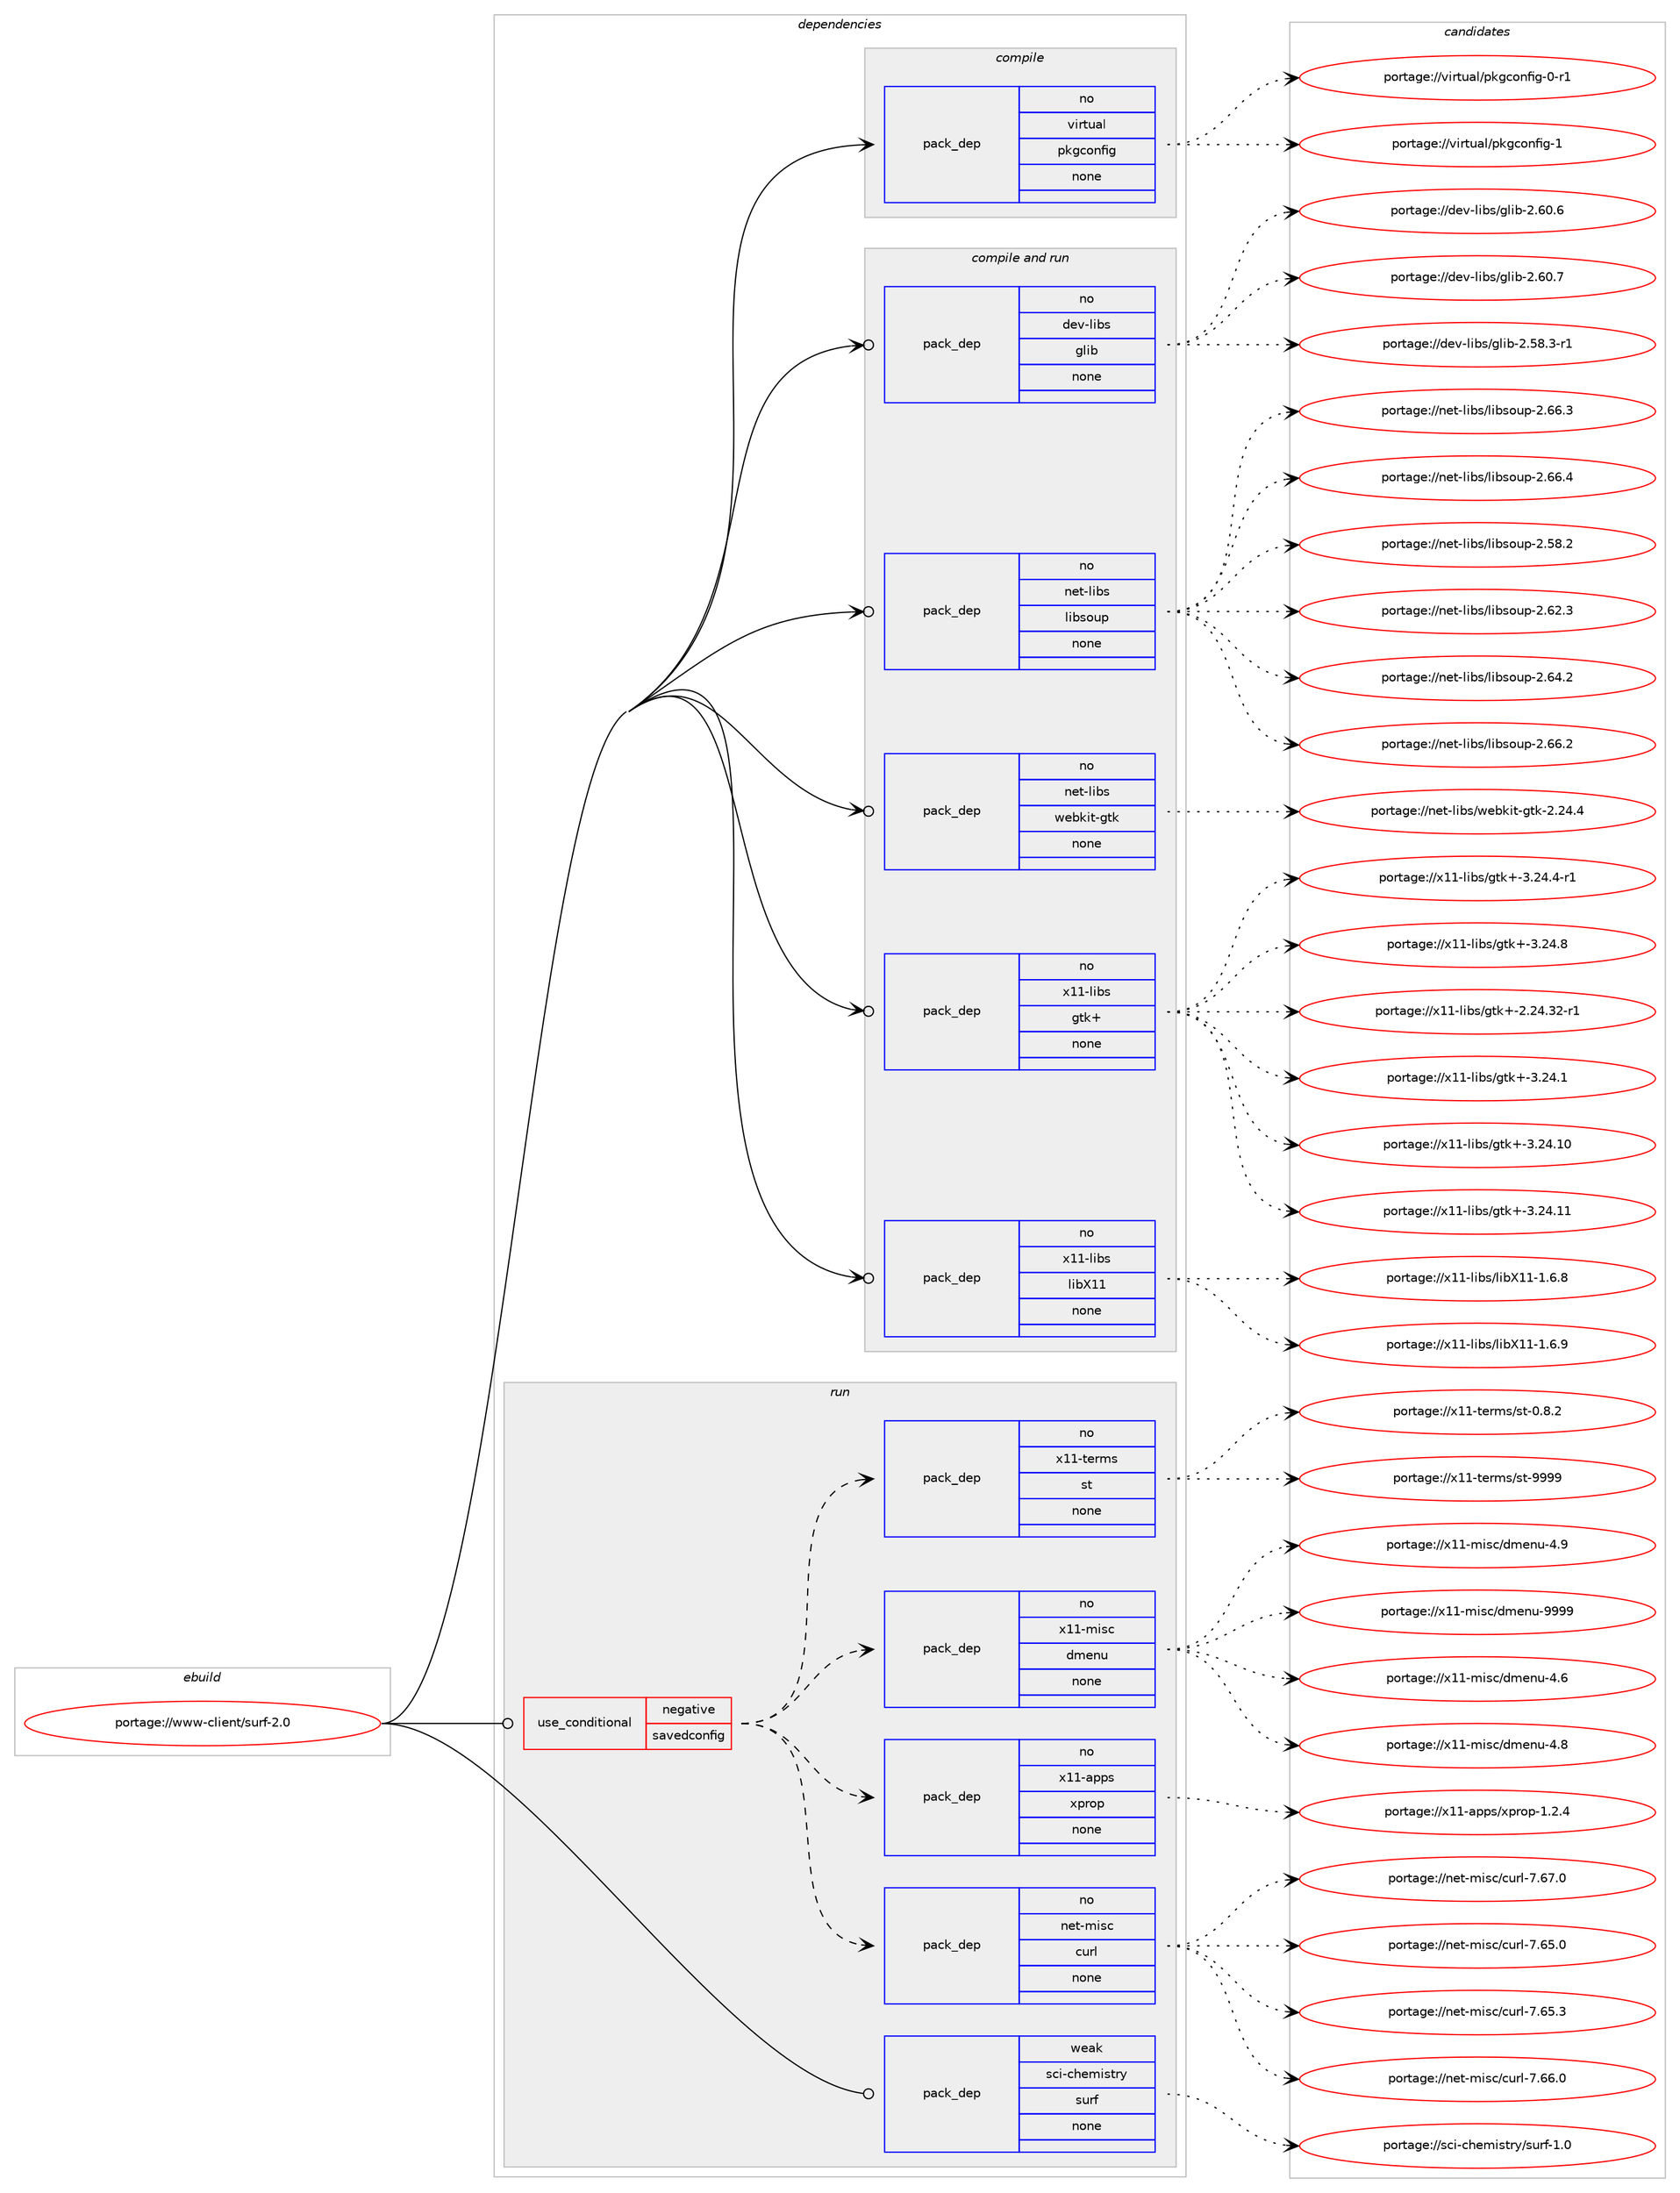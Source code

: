 digraph prolog {

# *************
# Graph options
# *************

newrank=true;
concentrate=true;
compound=true;
graph [rankdir=LR,fontname=Helvetica,fontsize=10,ranksep=1.5];#, ranksep=2.5, nodesep=0.2];
edge  [arrowhead=vee];
node  [fontname=Helvetica,fontsize=10];

# **********
# The ebuild
# **********

subgraph cluster_leftcol {
color=gray;
rank=same;
label=<<i>ebuild</i>>;
id [label="portage://www-client/surf-2.0", color=red, width=4, href="../www-client/surf-2.0.svg"];
}

# ****************
# The dependencies
# ****************

subgraph cluster_midcol {
color=gray;
label=<<i>dependencies</i>>;
subgraph cluster_compile {
fillcolor="#eeeeee";
style=filled;
label=<<i>compile</i>>;
subgraph pack328034 {
dependency442255 [label=<<TABLE BORDER="0" CELLBORDER="1" CELLSPACING="0" CELLPADDING="4" WIDTH="220"><TR><TD ROWSPAN="6" CELLPADDING="30">pack_dep</TD></TR><TR><TD WIDTH="110">no</TD></TR><TR><TD>virtual</TD></TR><TR><TD>pkgconfig</TD></TR><TR><TD>none</TD></TR><TR><TD></TD></TR></TABLE>>, shape=none, color=blue];
}
id:e -> dependency442255:w [weight=20,style="solid",arrowhead="vee"];
}
subgraph cluster_compileandrun {
fillcolor="#eeeeee";
style=filled;
label=<<i>compile and run</i>>;
subgraph pack328035 {
dependency442256 [label=<<TABLE BORDER="0" CELLBORDER="1" CELLSPACING="0" CELLPADDING="4" WIDTH="220"><TR><TD ROWSPAN="6" CELLPADDING="30">pack_dep</TD></TR><TR><TD WIDTH="110">no</TD></TR><TR><TD>dev-libs</TD></TR><TR><TD>glib</TD></TR><TR><TD>none</TD></TR><TR><TD></TD></TR></TABLE>>, shape=none, color=blue];
}
id:e -> dependency442256:w [weight=20,style="solid",arrowhead="odotvee"];
subgraph pack328036 {
dependency442257 [label=<<TABLE BORDER="0" CELLBORDER="1" CELLSPACING="0" CELLPADDING="4" WIDTH="220"><TR><TD ROWSPAN="6" CELLPADDING="30">pack_dep</TD></TR><TR><TD WIDTH="110">no</TD></TR><TR><TD>net-libs</TD></TR><TR><TD>libsoup</TD></TR><TR><TD>none</TD></TR><TR><TD></TD></TR></TABLE>>, shape=none, color=blue];
}
id:e -> dependency442257:w [weight=20,style="solid",arrowhead="odotvee"];
subgraph pack328037 {
dependency442258 [label=<<TABLE BORDER="0" CELLBORDER="1" CELLSPACING="0" CELLPADDING="4" WIDTH="220"><TR><TD ROWSPAN="6" CELLPADDING="30">pack_dep</TD></TR><TR><TD WIDTH="110">no</TD></TR><TR><TD>net-libs</TD></TR><TR><TD>webkit-gtk</TD></TR><TR><TD>none</TD></TR><TR><TD></TD></TR></TABLE>>, shape=none, color=blue];
}
id:e -> dependency442258:w [weight=20,style="solid",arrowhead="odotvee"];
subgraph pack328038 {
dependency442259 [label=<<TABLE BORDER="0" CELLBORDER="1" CELLSPACING="0" CELLPADDING="4" WIDTH="220"><TR><TD ROWSPAN="6" CELLPADDING="30">pack_dep</TD></TR><TR><TD WIDTH="110">no</TD></TR><TR><TD>x11-libs</TD></TR><TR><TD>gtk+</TD></TR><TR><TD>none</TD></TR><TR><TD></TD></TR></TABLE>>, shape=none, color=blue];
}
id:e -> dependency442259:w [weight=20,style="solid",arrowhead="odotvee"];
subgraph pack328039 {
dependency442260 [label=<<TABLE BORDER="0" CELLBORDER="1" CELLSPACING="0" CELLPADDING="4" WIDTH="220"><TR><TD ROWSPAN="6" CELLPADDING="30">pack_dep</TD></TR><TR><TD WIDTH="110">no</TD></TR><TR><TD>x11-libs</TD></TR><TR><TD>libX11</TD></TR><TR><TD>none</TD></TR><TR><TD></TD></TR></TABLE>>, shape=none, color=blue];
}
id:e -> dependency442260:w [weight=20,style="solid",arrowhead="odotvee"];
}
subgraph cluster_run {
fillcolor="#eeeeee";
style=filled;
label=<<i>run</i>>;
subgraph cond106365 {
dependency442261 [label=<<TABLE BORDER="0" CELLBORDER="1" CELLSPACING="0" CELLPADDING="4"><TR><TD ROWSPAN="3" CELLPADDING="10">use_conditional</TD></TR><TR><TD>negative</TD></TR><TR><TD>savedconfig</TD></TR></TABLE>>, shape=none, color=red];
subgraph pack328040 {
dependency442262 [label=<<TABLE BORDER="0" CELLBORDER="1" CELLSPACING="0" CELLPADDING="4" WIDTH="220"><TR><TD ROWSPAN="6" CELLPADDING="30">pack_dep</TD></TR><TR><TD WIDTH="110">no</TD></TR><TR><TD>net-misc</TD></TR><TR><TD>curl</TD></TR><TR><TD>none</TD></TR><TR><TD></TD></TR></TABLE>>, shape=none, color=blue];
}
dependency442261:e -> dependency442262:w [weight=20,style="dashed",arrowhead="vee"];
subgraph pack328041 {
dependency442263 [label=<<TABLE BORDER="0" CELLBORDER="1" CELLSPACING="0" CELLPADDING="4" WIDTH="220"><TR><TD ROWSPAN="6" CELLPADDING="30">pack_dep</TD></TR><TR><TD WIDTH="110">no</TD></TR><TR><TD>x11-apps</TD></TR><TR><TD>xprop</TD></TR><TR><TD>none</TD></TR><TR><TD></TD></TR></TABLE>>, shape=none, color=blue];
}
dependency442261:e -> dependency442263:w [weight=20,style="dashed",arrowhead="vee"];
subgraph pack328042 {
dependency442264 [label=<<TABLE BORDER="0" CELLBORDER="1" CELLSPACING="0" CELLPADDING="4" WIDTH="220"><TR><TD ROWSPAN="6" CELLPADDING="30">pack_dep</TD></TR><TR><TD WIDTH="110">no</TD></TR><TR><TD>x11-misc</TD></TR><TR><TD>dmenu</TD></TR><TR><TD>none</TD></TR><TR><TD></TD></TR></TABLE>>, shape=none, color=blue];
}
dependency442261:e -> dependency442264:w [weight=20,style="dashed",arrowhead="vee"];
subgraph pack328043 {
dependency442265 [label=<<TABLE BORDER="0" CELLBORDER="1" CELLSPACING="0" CELLPADDING="4" WIDTH="220"><TR><TD ROWSPAN="6" CELLPADDING="30">pack_dep</TD></TR><TR><TD WIDTH="110">no</TD></TR><TR><TD>x11-terms</TD></TR><TR><TD>st</TD></TR><TR><TD>none</TD></TR><TR><TD></TD></TR></TABLE>>, shape=none, color=blue];
}
dependency442261:e -> dependency442265:w [weight=20,style="dashed",arrowhead="vee"];
}
id:e -> dependency442261:w [weight=20,style="solid",arrowhead="odot"];
subgraph pack328044 {
dependency442266 [label=<<TABLE BORDER="0" CELLBORDER="1" CELLSPACING="0" CELLPADDING="4" WIDTH="220"><TR><TD ROWSPAN="6" CELLPADDING="30">pack_dep</TD></TR><TR><TD WIDTH="110">weak</TD></TR><TR><TD>sci-chemistry</TD></TR><TR><TD>surf</TD></TR><TR><TD>none</TD></TR><TR><TD></TD></TR></TABLE>>, shape=none, color=blue];
}
id:e -> dependency442266:w [weight=20,style="solid",arrowhead="odot"];
}
}

# **************
# The candidates
# **************

subgraph cluster_choices {
rank=same;
color=gray;
label=<<i>candidates</i>>;

subgraph choice328034 {
color=black;
nodesep=1;
choiceportage11810511411611797108471121071039911111010210510345484511449 [label="portage://virtual/pkgconfig-0-r1", color=red, width=4,href="../virtual/pkgconfig-0-r1.svg"];
choiceportage1181051141161179710847112107103991111101021051034549 [label="portage://virtual/pkgconfig-1", color=red, width=4,href="../virtual/pkgconfig-1.svg"];
dependency442255:e -> choiceportage11810511411611797108471121071039911111010210510345484511449:w [style=dotted,weight="100"];
dependency442255:e -> choiceportage1181051141161179710847112107103991111101021051034549:w [style=dotted,weight="100"];
}
subgraph choice328035 {
color=black;
nodesep=1;
choiceportage10010111845108105981154710310810598455046535646514511449 [label="portage://dev-libs/glib-2.58.3-r1", color=red, width=4,href="../dev-libs/glib-2.58.3-r1.svg"];
choiceportage1001011184510810598115471031081059845504654484654 [label="portage://dev-libs/glib-2.60.6", color=red, width=4,href="../dev-libs/glib-2.60.6.svg"];
choiceportage1001011184510810598115471031081059845504654484655 [label="portage://dev-libs/glib-2.60.7", color=red, width=4,href="../dev-libs/glib-2.60.7.svg"];
dependency442256:e -> choiceportage10010111845108105981154710310810598455046535646514511449:w [style=dotted,weight="100"];
dependency442256:e -> choiceportage1001011184510810598115471031081059845504654484654:w [style=dotted,weight="100"];
dependency442256:e -> choiceportage1001011184510810598115471031081059845504654484655:w [style=dotted,weight="100"];
}
subgraph choice328036 {
color=black;
nodesep=1;
choiceportage1101011164510810598115471081059811511111711245504653564650 [label="portage://net-libs/libsoup-2.58.2", color=red, width=4,href="../net-libs/libsoup-2.58.2.svg"];
choiceportage1101011164510810598115471081059811511111711245504654504651 [label="portage://net-libs/libsoup-2.62.3", color=red, width=4,href="../net-libs/libsoup-2.62.3.svg"];
choiceportage1101011164510810598115471081059811511111711245504654524650 [label="portage://net-libs/libsoup-2.64.2", color=red, width=4,href="../net-libs/libsoup-2.64.2.svg"];
choiceportage1101011164510810598115471081059811511111711245504654544650 [label="portage://net-libs/libsoup-2.66.2", color=red, width=4,href="../net-libs/libsoup-2.66.2.svg"];
choiceportage1101011164510810598115471081059811511111711245504654544651 [label="portage://net-libs/libsoup-2.66.3", color=red, width=4,href="../net-libs/libsoup-2.66.3.svg"];
choiceportage1101011164510810598115471081059811511111711245504654544652 [label="portage://net-libs/libsoup-2.66.4", color=red, width=4,href="../net-libs/libsoup-2.66.4.svg"];
dependency442257:e -> choiceportage1101011164510810598115471081059811511111711245504653564650:w [style=dotted,weight="100"];
dependency442257:e -> choiceportage1101011164510810598115471081059811511111711245504654504651:w [style=dotted,weight="100"];
dependency442257:e -> choiceportage1101011164510810598115471081059811511111711245504654524650:w [style=dotted,weight="100"];
dependency442257:e -> choiceportage1101011164510810598115471081059811511111711245504654544650:w [style=dotted,weight="100"];
dependency442257:e -> choiceportage1101011164510810598115471081059811511111711245504654544651:w [style=dotted,weight="100"];
dependency442257:e -> choiceportage1101011164510810598115471081059811511111711245504654544652:w [style=dotted,weight="100"];
}
subgraph choice328037 {
color=black;
nodesep=1;
choiceportage110101116451081059811547119101981071051164510311610745504650524652 [label="portage://net-libs/webkit-gtk-2.24.4", color=red, width=4,href="../net-libs/webkit-gtk-2.24.4.svg"];
dependency442258:e -> choiceportage110101116451081059811547119101981071051164510311610745504650524652:w [style=dotted,weight="100"];
}
subgraph choice328038 {
color=black;
nodesep=1;
choiceportage12049494510810598115471031161074345504650524651504511449 [label="portage://x11-libs/gtk+-2.24.32-r1", color=red, width=4,href="../x11-libs/gtk+-2.24.32-r1.svg"];
choiceportage12049494510810598115471031161074345514650524649 [label="portage://x11-libs/gtk+-3.24.1", color=red, width=4,href="../x11-libs/gtk+-3.24.1.svg"];
choiceportage1204949451081059811547103116107434551465052464948 [label="portage://x11-libs/gtk+-3.24.10", color=red, width=4,href="../x11-libs/gtk+-3.24.10.svg"];
choiceportage1204949451081059811547103116107434551465052464949 [label="portage://x11-libs/gtk+-3.24.11", color=red, width=4,href="../x11-libs/gtk+-3.24.11.svg"];
choiceportage120494945108105981154710311610743455146505246524511449 [label="portage://x11-libs/gtk+-3.24.4-r1", color=red, width=4,href="../x11-libs/gtk+-3.24.4-r1.svg"];
choiceportage12049494510810598115471031161074345514650524656 [label="portage://x11-libs/gtk+-3.24.8", color=red, width=4,href="../x11-libs/gtk+-3.24.8.svg"];
dependency442259:e -> choiceportage12049494510810598115471031161074345504650524651504511449:w [style=dotted,weight="100"];
dependency442259:e -> choiceportage12049494510810598115471031161074345514650524649:w [style=dotted,weight="100"];
dependency442259:e -> choiceportage1204949451081059811547103116107434551465052464948:w [style=dotted,weight="100"];
dependency442259:e -> choiceportage1204949451081059811547103116107434551465052464949:w [style=dotted,weight="100"];
dependency442259:e -> choiceportage120494945108105981154710311610743455146505246524511449:w [style=dotted,weight="100"];
dependency442259:e -> choiceportage12049494510810598115471031161074345514650524656:w [style=dotted,weight="100"];
}
subgraph choice328039 {
color=black;
nodesep=1;
choiceportage120494945108105981154710810598884949454946544656 [label="portage://x11-libs/libX11-1.6.8", color=red, width=4,href="../x11-libs/libX11-1.6.8.svg"];
choiceportage120494945108105981154710810598884949454946544657 [label="portage://x11-libs/libX11-1.6.9", color=red, width=4,href="../x11-libs/libX11-1.6.9.svg"];
dependency442260:e -> choiceportage120494945108105981154710810598884949454946544656:w [style=dotted,weight="100"];
dependency442260:e -> choiceportage120494945108105981154710810598884949454946544657:w [style=dotted,weight="100"];
}
subgraph choice328040 {
color=black;
nodesep=1;
choiceportage1101011164510910511599479911711410845554654534648 [label="portage://net-misc/curl-7.65.0", color=red, width=4,href="../net-misc/curl-7.65.0.svg"];
choiceportage1101011164510910511599479911711410845554654534651 [label="portage://net-misc/curl-7.65.3", color=red, width=4,href="../net-misc/curl-7.65.3.svg"];
choiceportage1101011164510910511599479911711410845554654544648 [label="portage://net-misc/curl-7.66.0", color=red, width=4,href="../net-misc/curl-7.66.0.svg"];
choiceportage1101011164510910511599479911711410845554654554648 [label="portage://net-misc/curl-7.67.0", color=red, width=4,href="../net-misc/curl-7.67.0.svg"];
dependency442262:e -> choiceportage1101011164510910511599479911711410845554654534648:w [style=dotted,weight="100"];
dependency442262:e -> choiceportage1101011164510910511599479911711410845554654534651:w [style=dotted,weight="100"];
dependency442262:e -> choiceportage1101011164510910511599479911711410845554654544648:w [style=dotted,weight="100"];
dependency442262:e -> choiceportage1101011164510910511599479911711410845554654554648:w [style=dotted,weight="100"];
}
subgraph choice328041 {
color=black;
nodesep=1;
choiceportage1204949459711211211547120112114111112454946504652 [label="portage://x11-apps/xprop-1.2.4", color=red, width=4,href="../x11-apps/xprop-1.2.4.svg"];
dependency442263:e -> choiceportage1204949459711211211547120112114111112454946504652:w [style=dotted,weight="100"];
}
subgraph choice328042 {
color=black;
nodesep=1;
choiceportage120494945109105115994710010910111011745524654 [label="portage://x11-misc/dmenu-4.6", color=red, width=4,href="../x11-misc/dmenu-4.6.svg"];
choiceportage120494945109105115994710010910111011745524656 [label="portage://x11-misc/dmenu-4.8", color=red, width=4,href="../x11-misc/dmenu-4.8.svg"];
choiceportage120494945109105115994710010910111011745524657 [label="portage://x11-misc/dmenu-4.9", color=red, width=4,href="../x11-misc/dmenu-4.9.svg"];
choiceportage12049494510910511599471001091011101174557575757 [label="portage://x11-misc/dmenu-9999", color=red, width=4,href="../x11-misc/dmenu-9999.svg"];
dependency442264:e -> choiceportage120494945109105115994710010910111011745524654:w [style=dotted,weight="100"];
dependency442264:e -> choiceportage120494945109105115994710010910111011745524656:w [style=dotted,weight="100"];
dependency442264:e -> choiceportage120494945109105115994710010910111011745524657:w [style=dotted,weight="100"];
dependency442264:e -> choiceportage12049494510910511599471001091011101174557575757:w [style=dotted,weight="100"];
}
subgraph choice328043 {
color=black;
nodesep=1;
choiceportage12049494511610111410911547115116454846564650 [label="portage://x11-terms/st-0.8.2", color=red, width=4,href="../x11-terms/st-0.8.2.svg"];
choiceportage120494945116101114109115471151164557575757 [label="portage://x11-terms/st-9999", color=red, width=4,href="../x11-terms/st-9999.svg"];
dependency442265:e -> choiceportage12049494511610111410911547115116454846564650:w [style=dotted,weight="100"];
dependency442265:e -> choiceportage120494945116101114109115471151164557575757:w [style=dotted,weight="100"];
}
subgraph choice328044 {
color=black;
nodesep=1;
choiceportage1159910545991041011091051151161141214711511711410245494648 [label="portage://sci-chemistry/surf-1.0", color=red, width=4,href="../sci-chemistry/surf-1.0.svg"];
dependency442266:e -> choiceportage1159910545991041011091051151161141214711511711410245494648:w [style=dotted,weight="100"];
}
}

}
